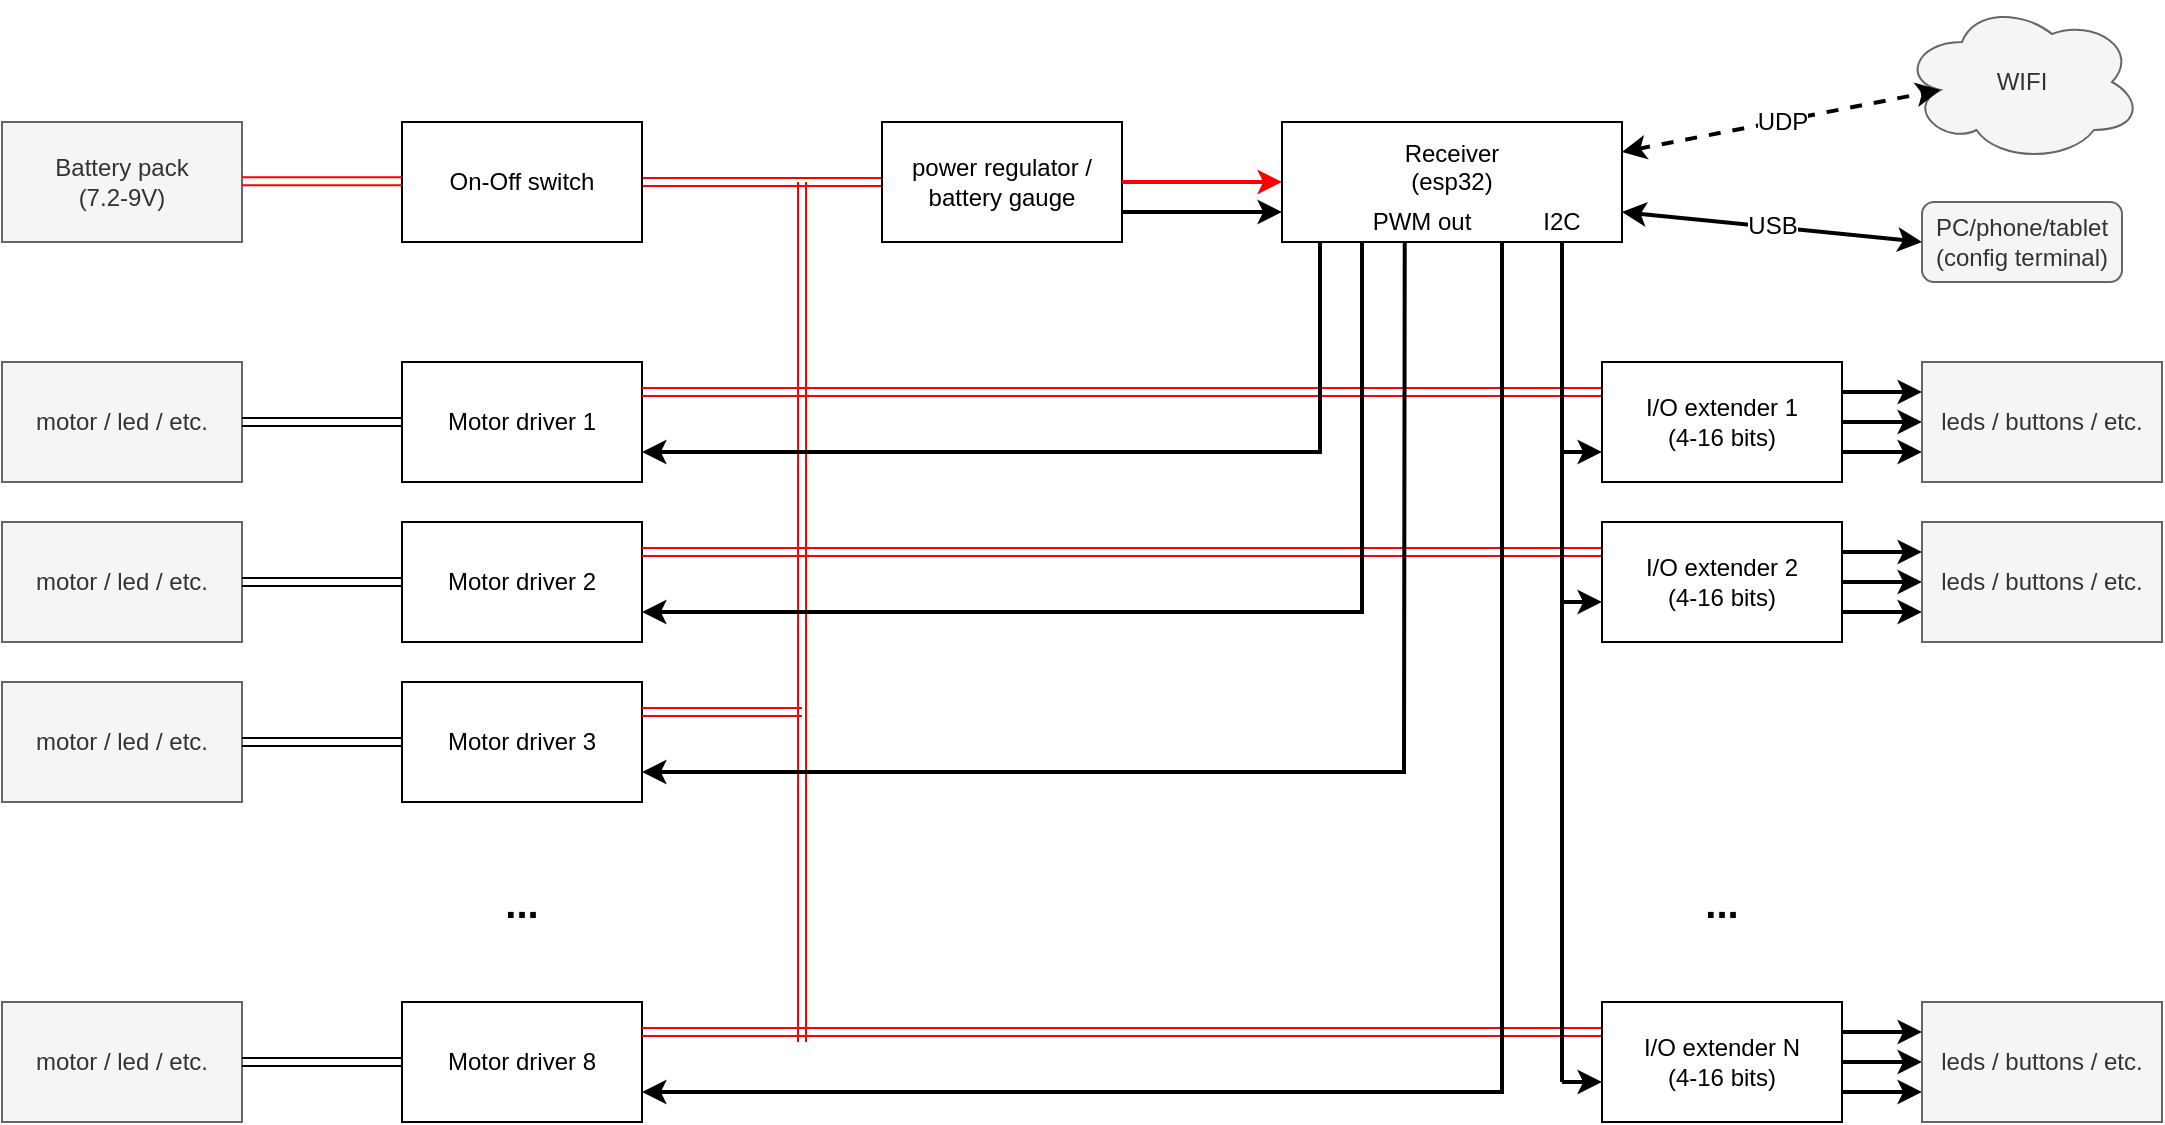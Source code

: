 <mxfile version="12.9.13" type="device"><diagram id="tU2iRmWZkw1U46m9sf1Q" name="Page-1"><mxGraphModel dx="1718" dy="985" grid="1" gridSize="10" guides="1" tooltips="1" connect="1" arrows="1" fold="1" page="1" pageScale="1" pageWidth="1169" pageHeight="827" math="0" shadow="0"><root><mxCell id="0"/><mxCell id="1" parent="0"/><mxCell id="1bW4EZJqal_X5XPNPb02-1" value="Battery pack&lt;br&gt;(7.2-9V)" style="rounded=0;whiteSpace=wrap;html=1;fillColor=#f5f5f5;strokeColor=#666666;fontColor=#333333;" vertex="1" parent="1"><mxGeometry x="60" y="80" width="120" height="60" as="geometry"/></mxCell><mxCell id="1bW4EZJqal_X5XPNPb02-2" value="Receiver&lt;br&gt;(esp32)&lt;br&gt;&amp;nbsp; &amp;nbsp;&lt;br&gt;" style="rounded=0;whiteSpace=wrap;html=1;" vertex="1" parent="1"><mxGeometry x="700" y="80" width="170" height="60" as="geometry"/></mxCell><mxCell id="1bW4EZJqal_X5XPNPb02-3" value="Motor driver 1" style="rounded=0;whiteSpace=wrap;html=1;" vertex="1" parent="1"><mxGeometry x="260" y="200" width="120" height="60" as="geometry"/></mxCell><mxCell id="1bW4EZJqal_X5XPNPb02-4" value="motor / led / etc." style="rounded=0;whiteSpace=wrap;html=1;fillColor=#f5f5f5;strokeColor=#666666;fontColor=#333333;" vertex="1" parent="1"><mxGeometry x="60" y="200" width="120" height="60" as="geometry"/></mxCell><mxCell id="1bW4EZJqal_X5XPNPb02-5" value="" style="shape=link;html=1;exitX=1;exitY=0.5;exitDx=0;exitDy=0;entryX=0;entryY=0.5;entryDx=0;entryDy=0;" edge="1" parent="1" source="1bW4EZJqal_X5XPNPb02-4" target="1bW4EZJqal_X5XPNPb02-3"><mxGeometry width="50" height="50" relative="1" as="geometry"><mxPoint x="190" y="350" as="sourcePoint"/><mxPoint x="240" y="300" as="targetPoint"/></mxGeometry></mxCell><mxCell id="1bW4EZJqal_X5XPNPb02-6" value="Motor driver 2" style="rounded=0;whiteSpace=wrap;html=1;" vertex="1" parent="1"><mxGeometry x="260" y="280" width="120" height="60" as="geometry"/></mxCell><mxCell id="1bW4EZJqal_X5XPNPb02-7" value="motor / led / etc." style="rounded=0;whiteSpace=wrap;html=1;fillColor=#f5f5f5;strokeColor=#666666;fontColor=#333333;" vertex="1" parent="1"><mxGeometry x="60" y="280" width="120" height="60" as="geometry"/></mxCell><mxCell id="1bW4EZJqal_X5XPNPb02-8" value="" style="shape=link;html=1;exitX=1;exitY=0.5;exitDx=0;exitDy=0;entryX=0;entryY=0.5;entryDx=0;entryDy=0;" edge="1" parent="1" source="1bW4EZJqal_X5XPNPb02-7" target="1bW4EZJqal_X5XPNPb02-6"><mxGeometry width="50" height="50" relative="1" as="geometry"><mxPoint x="190" y="430" as="sourcePoint"/><mxPoint x="240" y="380" as="targetPoint"/></mxGeometry></mxCell><mxCell id="1bW4EZJqal_X5XPNPb02-9" value="Motor driver 3" style="rounded=0;whiteSpace=wrap;html=1;" vertex="1" parent="1"><mxGeometry x="260" y="360" width="120" height="60" as="geometry"/></mxCell><mxCell id="1bW4EZJqal_X5XPNPb02-10" value="motor / led / etc." style="rounded=0;whiteSpace=wrap;html=1;fillColor=#f5f5f5;strokeColor=#666666;fontColor=#333333;" vertex="1" parent="1"><mxGeometry x="60" y="360" width="120" height="60" as="geometry"/></mxCell><mxCell id="1bW4EZJqal_X5XPNPb02-11" value="" style="shape=link;html=1;exitX=1;exitY=0.5;exitDx=0;exitDy=0;entryX=0;entryY=0.5;entryDx=0;entryDy=0;" edge="1" parent="1" source="1bW4EZJqal_X5XPNPb02-10" target="1bW4EZJqal_X5XPNPb02-9"><mxGeometry width="50" height="50" relative="1" as="geometry"><mxPoint x="190" y="510" as="sourcePoint"/><mxPoint x="240" y="460" as="targetPoint"/></mxGeometry></mxCell><mxCell id="1bW4EZJqal_X5XPNPb02-12" value="Motor driver 8" style="rounded=0;whiteSpace=wrap;html=1;" vertex="1" parent="1"><mxGeometry x="260" y="520" width="120" height="60" as="geometry"/></mxCell><mxCell id="1bW4EZJqal_X5XPNPb02-13" value="motor / led / etc." style="rounded=0;whiteSpace=wrap;html=1;fillColor=#f5f5f5;strokeColor=#666666;fontColor=#333333;" vertex="1" parent="1"><mxGeometry x="60" y="520" width="120" height="60" as="geometry"/></mxCell><mxCell id="1bW4EZJqal_X5XPNPb02-14" value="" style="shape=link;html=1;exitX=1;exitY=0.5;exitDx=0;exitDy=0;entryX=0;entryY=0.5;entryDx=0;entryDy=0;" edge="1" parent="1" source="1bW4EZJqal_X5XPNPb02-13" target="1bW4EZJqal_X5XPNPb02-12"><mxGeometry width="50" height="50" relative="1" as="geometry"><mxPoint x="190" y="670" as="sourcePoint"/><mxPoint x="240" y="620" as="targetPoint"/></mxGeometry></mxCell><mxCell id="1bW4EZJqal_X5XPNPb02-15" value="..." style="text;html=1;strokeColor=none;fillColor=none;align=center;verticalAlign=middle;whiteSpace=wrap;rounded=0;fontSize=20;fontStyle=1" vertex="1" parent="1"><mxGeometry x="300" y="460" width="40" height="20" as="geometry"/></mxCell><mxCell id="1bW4EZJqal_X5XPNPb02-16" value="" style="shape=link;html=1;fillColor=#f8cecc;strokeColor=#FF0000;entryX=0;entryY=0.5;entryDx=0;entryDy=0;" edge="1" parent="1" target="1bW4EZJqal_X5XPNPb02-31"><mxGeometry width="50" height="50" relative="1" as="geometry"><mxPoint x="380" y="110" as="sourcePoint"/><mxPoint x="460" y="110" as="targetPoint"/></mxGeometry></mxCell><mxCell id="1bW4EZJqal_X5XPNPb02-17" value="" style="shape=link;html=1;exitX=1;exitY=0.25;exitDx=0;exitDy=0;fillColor=#f8cecc;strokeColor=#FF0000;entryX=0;entryY=0.25;entryDx=0;entryDy=0;" edge="1" parent="1" source="1bW4EZJqal_X5XPNPb02-12" target="1bW4EZJqal_X5XPNPb02-52"><mxGeometry width="50" height="50" relative="1" as="geometry"><mxPoint x="390" y="590" as="sourcePoint"/><mxPoint x="460" y="535" as="targetPoint"/></mxGeometry></mxCell><mxCell id="1bW4EZJqal_X5XPNPb02-19" value="" style="shape=link;html=1;exitX=1;exitY=0.25;exitDx=0;exitDy=0;fillColor=#f8cecc;strokeColor=#FF0000;" edge="1" parent="1" source="1bW4EZJqal_X5XPNPb02-9"><mxGeometry width="50" height="50" relative="1" as="geometry"><mxPoint x="400" y="420" as="sourcePoint"/><mxPoint x="460" y="375" as="targetPoint"/></mxGeometry></mxCell><mxCell id="1bW4EZJqal_X5XPNPb02-20" value="" style="shape=link;html=1;exitX=1;exitY=0.25;exitDx=0;exitDy=0;fillColor=#f8cecc;strokeColor=#FF0000;entryX=0;entryY=0.25;entryDx=0;entryDy=0;" edge="1" parent="1" source="1bW4EZJqal_X5XPNPb02-6" target="1bW4EZJqal_X5XPNPb02-46"><mxGeometry width="50" height="50" relative="1" as="geometry"><mxPoint x="390" y="400" as="sourcePoint"/><mxPoint x="460" y="295" as="targetPoint"/></mxGeometry></mxCell><mxCell id="1bW4EZJqal_X5XPNPb02-21" value="" style="shape=link;html=1;exitX=1;exitY=0.25;exitDx=0;exitDy=0;fillColor=#f8cecc;strokeColor=#FF0000;entryX=0;entryY=0.25;entryDx=0;entryDy=0;" edge="1" parent="1" source="1bW4EZJqal_X5XPNPb02-3" target="1bW4EZJqal_X5XPNPb02-36"><mxGeometry width="50" height="50" relative="1" as="geometry"><mxPoint x="490" y="230" as="sourcePoint"/><mxPoint x="460" y="215" as="targetPoint"/></mxGeometry></mxCell><mxCell id="1bW4EZJqal_X5XPNPb02-22" value="" style="shape=link;html=1;fillColor=#f8cecc;strokeColor=#FF0000;" edge="1" parent="1"><mxGeometry width="50" height="50" relative="1" as="geometry"><mxPoint x="460" y="540" as="sourcePoint"/><mxPoint x="460" y="110" as="targetPoint"/></mxGeometry></mxCell><mxCell id="1bW4EZJqal_X5XPNPb02-25" value="" style="endArrow=classic;html=1;entryX=1;entryY=0.75;entryDx=0;entryDy=0;rounded=0;strokeWidth=2;" edge="1" parent="1" target="1bW4EZJqal_X5XPNPb02-3"><mxGeometry width="50" height="50" relative="1" as="geometry"><mxPoint x="719" y="140" as="sourcePoint"/><mxPoint x="740" y="200" as="targetPoint"/><Array as="points"><mxPoint x="719" y="245"/></Array></mxGeometry></mxCell><mxCell id="1bW4EZJqal_X5XPNPb02-26" value="" style="endArrow=classic;html=1;strokeWidth=2;rounded=0;entryX=1;entryY=0.75;entryDx=0;entryDy=0;" edge="1" parent="1" target="1bW4EZJqal_X5XPNPb02-6"><mxGeometry width="50" height="50" relative="1" as="geometry"><mxPoint x="740" y="140" as="sourcePoint"/><mxPoint x="730" y="260" as="targetPoint"/><Array as="points"><mxPoint x="740" y="325"/></Array></mxGeometry></mxCell><mxCell id="1bW4EZJqal_X5XPNPb02-27" value="" style="endArrow=classic;html=1;strokeWidth=2;rounded=0;entryX=1;entryY=0.75;entryDx=0;entryDy=0;exitX=0.361;exitY=0.991;exitDx=0;exitDy=0;exitPerimeter=0;" edge="1" parent="1" source="1bW4EZJqal_X5XPNPb02-2" target="1bW4EZJqal_X5XPNPb02-9"><mxGeometry width="50" height="50" relative="1" as="geometry"><mxPoint x="720" y="140" as="sourcePoint"/><mxPoint x="830" y="240" as="targetPoint"/><Array as="points"><mxPoint x="761" y="405"/></Array></mxGeometry></mxCell><mxCell id="1bW4EZJqal_X5XPNPb02-28" value="" style="endArrow=classic;html=1;strokeWidth=2;entryX=1;entryY=0.75;entryDx=0;entryDy=0;rounded=0;exitX=1;exitY=1;exitDx=0;exitDy=0;" edge="1" parent="1" source="1bW4EZJqal_X5XPNPb02-59" target="1bW4EZJqal_X5XPNPb02-12"><mxGeometry width="50" height="50" relative="1" as="geometry"><mxPoint x="810" y="142" as="sourcePoint"/><mxPoint x="820" y="310" as="targetPoint"/><Array as="points"><mxPoint x="810" y="230"/><mxPoint x="810" y="565"/></Array></mxGeometry></mxCell><mxCell id="1bW4EZJqal_X5XPNPb02-29" value="On-Off switch" style="rounded=0;whiteSpace=wrap;html=1;" vertex="1" parent="1"><mxGeometry x="260" y="80" width="120" height="60" as="geometry"/></mxCell><mxCell id="1bW4EZJqal_X5XPNPb02-30" value="" style="shape=link;html=1;fillColor=#f8cecc;strokeColor=#FF0000;" edge="1" parent="1"><mxGeometry width="50" height="50" relative="1" as="geometry"><mxPoint x="180" y="109.58" as="sourcePoint"/><mxPoint x="260" y="109.58" as="targetPoint"/></mxGeometry></mxCell><mxCell id="1bW4EZJqal_X5XPNPb02-31" value="power regulator / battery gauge" style="rounded=0;whiteSpace=wrap;html=1;" vertex="1" parent="1"><mxGeometry x="500" y="80" width="120" height="60" as="geometry"/></mxCell><mxCell id="1bW4EZJqal_X5XPNPb02-33" value="" style="endArrow=classic;html=1;strokeColor=#FF0000;strokeWidth=2;fontSize=20;exitX=1;exitY=0.5;exitDx=0;exitDy=0;entryX=0;entryY=0.5;entryDx=0;entryDy=0;" edge="1" parent="1" source="1bW4EZJqal_X5XPNPb02-31" target="1bW4EZJqal_X5XPNPb02-2"><mxGeometry width="50" height="50" relative="1" as="geometry"><mxPoint x="630" y="200" as="sourcePoint"/><mxPoint x="680" y="150" as="targetPoint"/></mxGeometry></mxCell><mxCell id="1bW4EZJqal_X5XPNPb02-34" value="" style="endArrow=classic;html=1;strokeWidth=2;fontSize=20;entryX=0;entryY=0.75;entryDx=0;entryDy=0;exitX=1;exitY=0.75;exitDx=0;exitDy=0;" edge="1" parent="1" source="1bW4EZJqal_X5XPNPb02-31" target="1bW4EZJqal_X5XPNPb02-2"><mxGeometry width="50" height="50" relative="1" as="geometry"><mxPoint x="630" y="190" as="sourcePoint"/><mxPoint x="680" y="140" as="targetPoint"/></mxGeometry></mxCell><mxCell id="1bW4EZJqal_X5XPNPb02-39" style="edgeStyle=orthogonalEdgeStyle;rounded=0;orthogonalLoop=1;jettySize=auto;html=1;exitX=1;exitY=0.5;exitDx=0;exitDy=0;entryX=0;entryY=0.5;entryDx=0;entryDy=0;strokeWidth=2;fontSize=20;" edge="1" parent="1" source="1bW4EZJqal_X5XPNPb02-36" target="1bW4EZJqal_X5XPNPb02-37"><mxGeometry relative="1" as="geometry"/></mxCell><mxCell id="1bW4EZJqal_X5XPNPb02-40" style="edgeStyle=orthogonalEdgeStyle;rounded=0;orthogonalLoop=1;jettySize=auto;html=1;exitX=1;exitY=0.75;exitDx=0;exitDy=0;entryX=0;entryY=0.75;entryDx=0;entryDy=0;strokeWidth=2;fontSize=20;" edge="1" parent="1" source="1bW4EZJqal_X5XPNPb02-36" target="1bW4EZJqal_X5XPNPb02-37"><mxGeometry relative="1" as="geometry"/></mxCell><mxCell id="1bW4EZJqal_X5XPNPb02-36" value="I/O extender 1&lt;br&gt;(4-16 bits)" style="rounded=0;whiteSpace=wrap;html=1;" vertex="1" parent="1"><mxGeometry x="860" y="200" width="120" height="60" as="geometry"/></mxCell><mxCell id="1bW4EZJqal_X5XPNPb02-37" value="leds / buttons / etc." style="rounded=0;whiteSpace=wrap;html=1;fillColor=#f5f5f5;strokeColor=#666666;fontColor=#333333;" vertex="1" parent="1"><mxGeometry x="1020" y="200" width="120" height="60" as="geometry"/></mxCell><mxCell id="1bW4EZJqal_X5XPNPb02-38" value="" style="endArrow=classic;html=1;strokeWidth=2;fontSize=20;exitX=1;exitY=0.25;exitDx=0;exitDy=0;entryX=0;entryY=0.25;entryDx=0;entryDy=0;" edge="1" parent="1" source="1bW4EZJqal_X5XPNPb02-36" target="1bW4EZJqal_X5XPNPb02-37"><mxGeometry width="50" height="50" relative="1" as="geometry"><mxPoint x="990" y="340" as="sourcePoint"/><mxPoint x="1040" y="290" as="targetPoint"/></mxGeometry></mxCell><mxCell id="1bW4EZJqal_X5XPNPb02-41" value="" style="endArrow=none;html=1;strokeWidth=2;fontSize=20;" edge="1" parent="1"><mxGeometry width="50" height="50" relative="1" as="geometry"><mxPoint x="840" y="560" as="sourcePoint"/><mxPoint x="840" y="140" as="targetPoint"/></mxGeometry></mxCell><mxCell id="1bW4EZJqal_X5XPNPb02-43" value="" style="endArrow=classic;html=1;strokeWidth=2;fontSize=20;entryX=0;entryY=0.75;entryDx=0;entryDy=0;" edge="1" parent="1" target="1bW4EZJqal_X5XPNPb02-36"><mxGeometry width="50" height="50" relative="1" as="geometry"><mxPoint x="840" y="245" as="sourcePoint"/><mxPoint x="940" y="280" as="targetPoint"/></mxGeometry></mxCell><mxCell id="1bW4EZJqal_X5XPNPb02-44" style="edgeStyle=orthogonalEdgeStyle;rounded=0;orthogonalLoop=1;jettySize=auto;html=1;exitX=1;exitY=0.5;exitDx=0;exitDy=0;entryX=0;entryY=0.5;entryDx=0;entryDy=0;strokeWidth=2;fontSize=20;" edge="1" parent="1" source="1bW4EZJqal_X5XPNPb02-46" target="1bW4EZJqal_X5XPNPb02-47"><mxGeometry relative="1" as="geometry"/></mxCell><mxCell id="1bW4EZJqal_X5XPNPb02-45" style="edgeStyle=orthogonalEdgeStyle;rounded=0;orthogonalLoop=1;jettySize=auto;html=1;exitX=1;exitY=0.75;exitDx=0;exitDy=0;entryX=0;entryY=0.75;entryDx=0;entryDy=0;strokeWidth=2;fontSize=20;" edge="1" parent="1" source="1bW4EZJqal_X5XPNPb02-46" target="1bW4EZJqal_X5XPNPb02-47"><mxGeometry relative="1" as="geometry"/></mxCell><mxCell id="1bW4EZJqal_X5XPNPb02-46" value="I/O extender 2&lt;br&gt;(4-16 bits)" style="rounded=0;whiteSpace=wrap;html=1;" vertex="1" parent="1"><mxGeometry x="860" y="280" width="120" height="60" as="geometry"/></mxCell><mxCell id="1bW4EZJqal_X5XPNPb02-47" value="leds / buttons / etc." style="rounded=0;whiteSpace=wrap;html=1;fillColor=#f5f5f5;strokeColor=#666666;fontColor=#333333;" vertex="1" parent="1"><mxGeometry x="1020" y="280" width="120" height="60" as="geometry"/></mxCell><mxCell id="1bW4EZJqal_X5XPNPb02-48" value="" style="endArrow=classic;html=1;strokeWidth=2;fontSize=20;exitX=1;exitY=0.25;exitDx=0;exitDy=0;entryX=0;entryY=0.25;entryDx=0;entryDy=0;" edge="1" parent="1" source="1bW4EZJqal_X5XPNPb02-46" target="1bW4EZJqal_X5XPNPb02-47"><mxGeometry width="50" height="50" relative="1" as="geometry"><mxPoint x="990" y="420" as="sourcePoint"/><mxPoint x="1040" y="370" as="targetPoint"/></mxGeometry></mxCell><mxCell id="1bW4EZJqal_X5XPNPb02-49" value="" style="endArrow=classic;html=1;strokeWidth=2;fontSize=20;" edge="1" parent="1"><mxGeometry width="50" height="50" relative="1" as="geometry"><mxPoint x="840" y="320" as="sourcePoint"/><mxPoint x="860" y="320" as="targetPoint"/></mxGeometry></mxCell><mxCell id="1bW4EZJqal_X5XPNPb02-50" style="edgeStyle=orthogonalEdgeStyle;rounded=0;orthogonalLoop=1;jettySize=auto;html=1;exitX=1;exitY=0.5;exitDx=0;exitDy=0;entryX=0;entryY=0.5;entryDx=0;entryDy=0;strokeWidth=2;fontSize=20;" edge="1" parent="1" source="1bW4EZJqal_X5XPNPb02-52" target="1bW4EZJqal_X5XPNPb02-53"><mxGeometry relative="1" as="geometry"/></mxCell><mxCell id="1bW4EZJqal_X5XPNPb02-51" style="edgeStyle=orthogonalEdgeStyle;rounded=0;orthogonalLoop=1;jettySize=auto;html=1;exitX=1;exitY=0.75;exitDx=0;exitDy=0;entryX=0;entryY=0.75;entryDx=0;entryDy=0;strokeWidth=2;fontSize=20;" edge="1" parent="1" source="1bW4EZJqal_X5XPNPb02-52" target="1bW4EZJqal_X5XPNPb02-53"><mxGeometry relative="1" as="geometry"/></mxCell><mxCell id="1bW4EZJqal_X5XPNPb02-52" value="I/O extender N&lt;br&gt;(4-16 bits)" style="rounded=0;whiteSpace=wrap;html=1;" vertex="1" parent="1"><mxGeometry x="860" y="520" width="120" height="60" as="geometry"/></mxCell><mxCell id="1bW4EZJqal_X5XPNPb02-53" value="leds / buttons / etc." style="rounded=0;whiteSpace=wrap;html=1;fillColor=#f5f5f5;strokeColor=#666666;fontColor=#333333;" vertex="1" parent="1"><mxGeometry x="1020" y="520" width="120" height="60" as="geometry"/></mxCell><mxCell id="1bW4EZJqal_X5XPNPb02-54" value="" style="endArrow=classic;html=1;strokeWidth=2;fontSize=20;exitX=1;exitY=0.25;exitDx=0;exitDy=0;entryX=0;entryY=0.25;entryDx=0;entryDy=0;" edge="1" parent="1" source="1bW4EZJqal_X5XPNPb02-52" target="1bW4EZJqal_X5XPNPb02-53"><mxGeometry width="50" height="50" relative="1" as="geometry"><mxPoint x="990" y="660" as="sourcePoint"/><mxPoint x="1040" y="610" as="targetPoint"/></mxGeometry></mxCell><mxCell id="1bW4EZJqal_X5XPNPb02-55" value="" style="endArrow=classic;html=1;strokeWidth=2;fontSize=20;entryX=0;entryY=0.667;entryDx=0;entryDy=0;entryPerimeter=0;" edge="1" parent="1" target="1bW4EZJqal_X5XPNPb02-52"><mxGeometry width="50" height="50" relative="1" as="geometry"><mxPoint x="840" y="560" as="sourcePoint"/><mxPoint x="940" y="610" as="targetPoint"/></mxGeometry></mxCell><mxCell id="1bW4EZJqal_X5XPNPb02-56" value="I2C" style="text;html=1;strokeColor=none;fillColor=none;align=center;verticalAlign=middle;whiteSpace=wrap;rounded=0;fontSize=12;" vertex="1" parent="1"><mxGeometry x="820" y="120" width="40" height="20" as="geometry"/></mxCell><mxCell id="1bW4EZJqal_X5XPNPb02-59" value="PWM out" style="text;html=1;strokeColor=none;fillColor=none;align=center;verticalAlign=middle;whiteSpace=wrap;rounded=0;fontSize=12;" vertex="1" parent="1"><mxGeometry x="730" y="120" width="80" height="20" as="geometry"/></mxCell><mxCell id="1bW4EZJqal_X5XPNPb02-60" value="WIFI" style="ellipse;shape=cloud;whiteSpace=wrap;html=1;fontSize=12;fillColor=#f5f5f5;strokeColor=#666666;fontColor=#333333;" vertex="1" parent="1"><mxGeometry x="1010" y="20" width="120" height="80" as="geometry"/></mxCell><mxCell id="1bW4EZJqal_X5XPNPb02-61" value="UDP" style="endArrow=classic;startArrow=classic;html=1;strokeWidth=2;fontSize=12;entryX=0.16;entryY=0.55;entryDx=0;entryDy=0;entryPerimeter=0;exitX=1;exitY=0.25;exitDx=0;exitDy=0;dashed=1;" edge="1" parent="1" source="1bW4EZJqal_X5XPNPb02-2" target="1bW4EZJqal_X5XPNPb02-60"><mxGeometry width="50" height="50" relative="1" as="geometry"><mxPoint x="950" y="160" as="sourcePoint"/><mxPoint x="1000" y="110" as="targetPoint"/></mxGeometry></mxCell><mxCell id="1bW4EZJqal_X5XPNPb02-62" value="..." style="text;html=1;strokeColor=none;fillColor=none;align=center;verticalAlign=middle;whiteSpace=wrap;rounded=0;fontSize=20;fontStyle=1" vertex="1" parent="1"><mxGeometry x="900" y="460" width="40" height="20" as="geometry"/></mxCell><mxCell id="1bW4EZJqal_X5XPNPb02-66" value="USB" style="rounded=0;orthogonalLoop=1;jettySize=auto;html=1;exitX=0;exitY=0.5;exitDx=0;exitDy=0;entryX=1;entryY=0.75;entryDx=0;entryDy=0;strokeWidth=2;fontSize=12;startArrow=classic;startFill=1;" edge="1" parent="1" source="1bW4EZJqal_X5XPNPb02-63" target="1bW4EZJqal_X5XPNPb02-2"><mxGeometry relative="1" as="geometry"/></mxCell><mxCell id="1bW4EZJqal_X5XPNPb02-63" value="PC/phone/tablet&lt;br&gt;(config terminal)" style="rounded=1;whiteSpace=wrap;html=1;fontSize=12;fillColor=#f5f5f5;strokeColor=#666666;fontColor=#333333;" vertex="1" parent="1"><mxGeometry x="1020" y="120" width="100" height="40" as="geometry"/></mxCell></root></mxGraphModel></diagram></mxfile>
